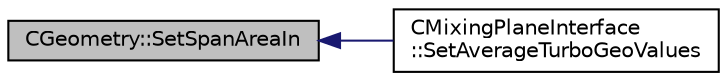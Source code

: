 digraph "CGeometry::SetSpanAreaIn"
{
  edge [fontname="Helvetica",fontsize="10",labelfontname="Helvetica",labelfontsize="10"];
  node [fontname="Helvetica",fontsize="10",shape=record];
  rankdir="LR";
  Node2930 [label="CGeometry::SetSpanAreaIn",height=0.2,width=0.4,color="black", fillcolor="grey75", style="filled", fontcolor="black"];
  Node2930 -> Node2931 [dir="back",color="midnightblue",fontsize="10",style="solid",fontname="Helvetica"];
  Node2931 [label="CMixingPlaneInterface\l::SetAverageTurboGeoValues",height=0.2,width=0.4,color="black", fillcolor="white", style="filled",URL="$class_c_mixing_plane_interface.html#a723cfdb9d78198837794f23bb21f1bd4",tooltip="Store all the turboperformance in the solver in ZONE_0. "];
}
